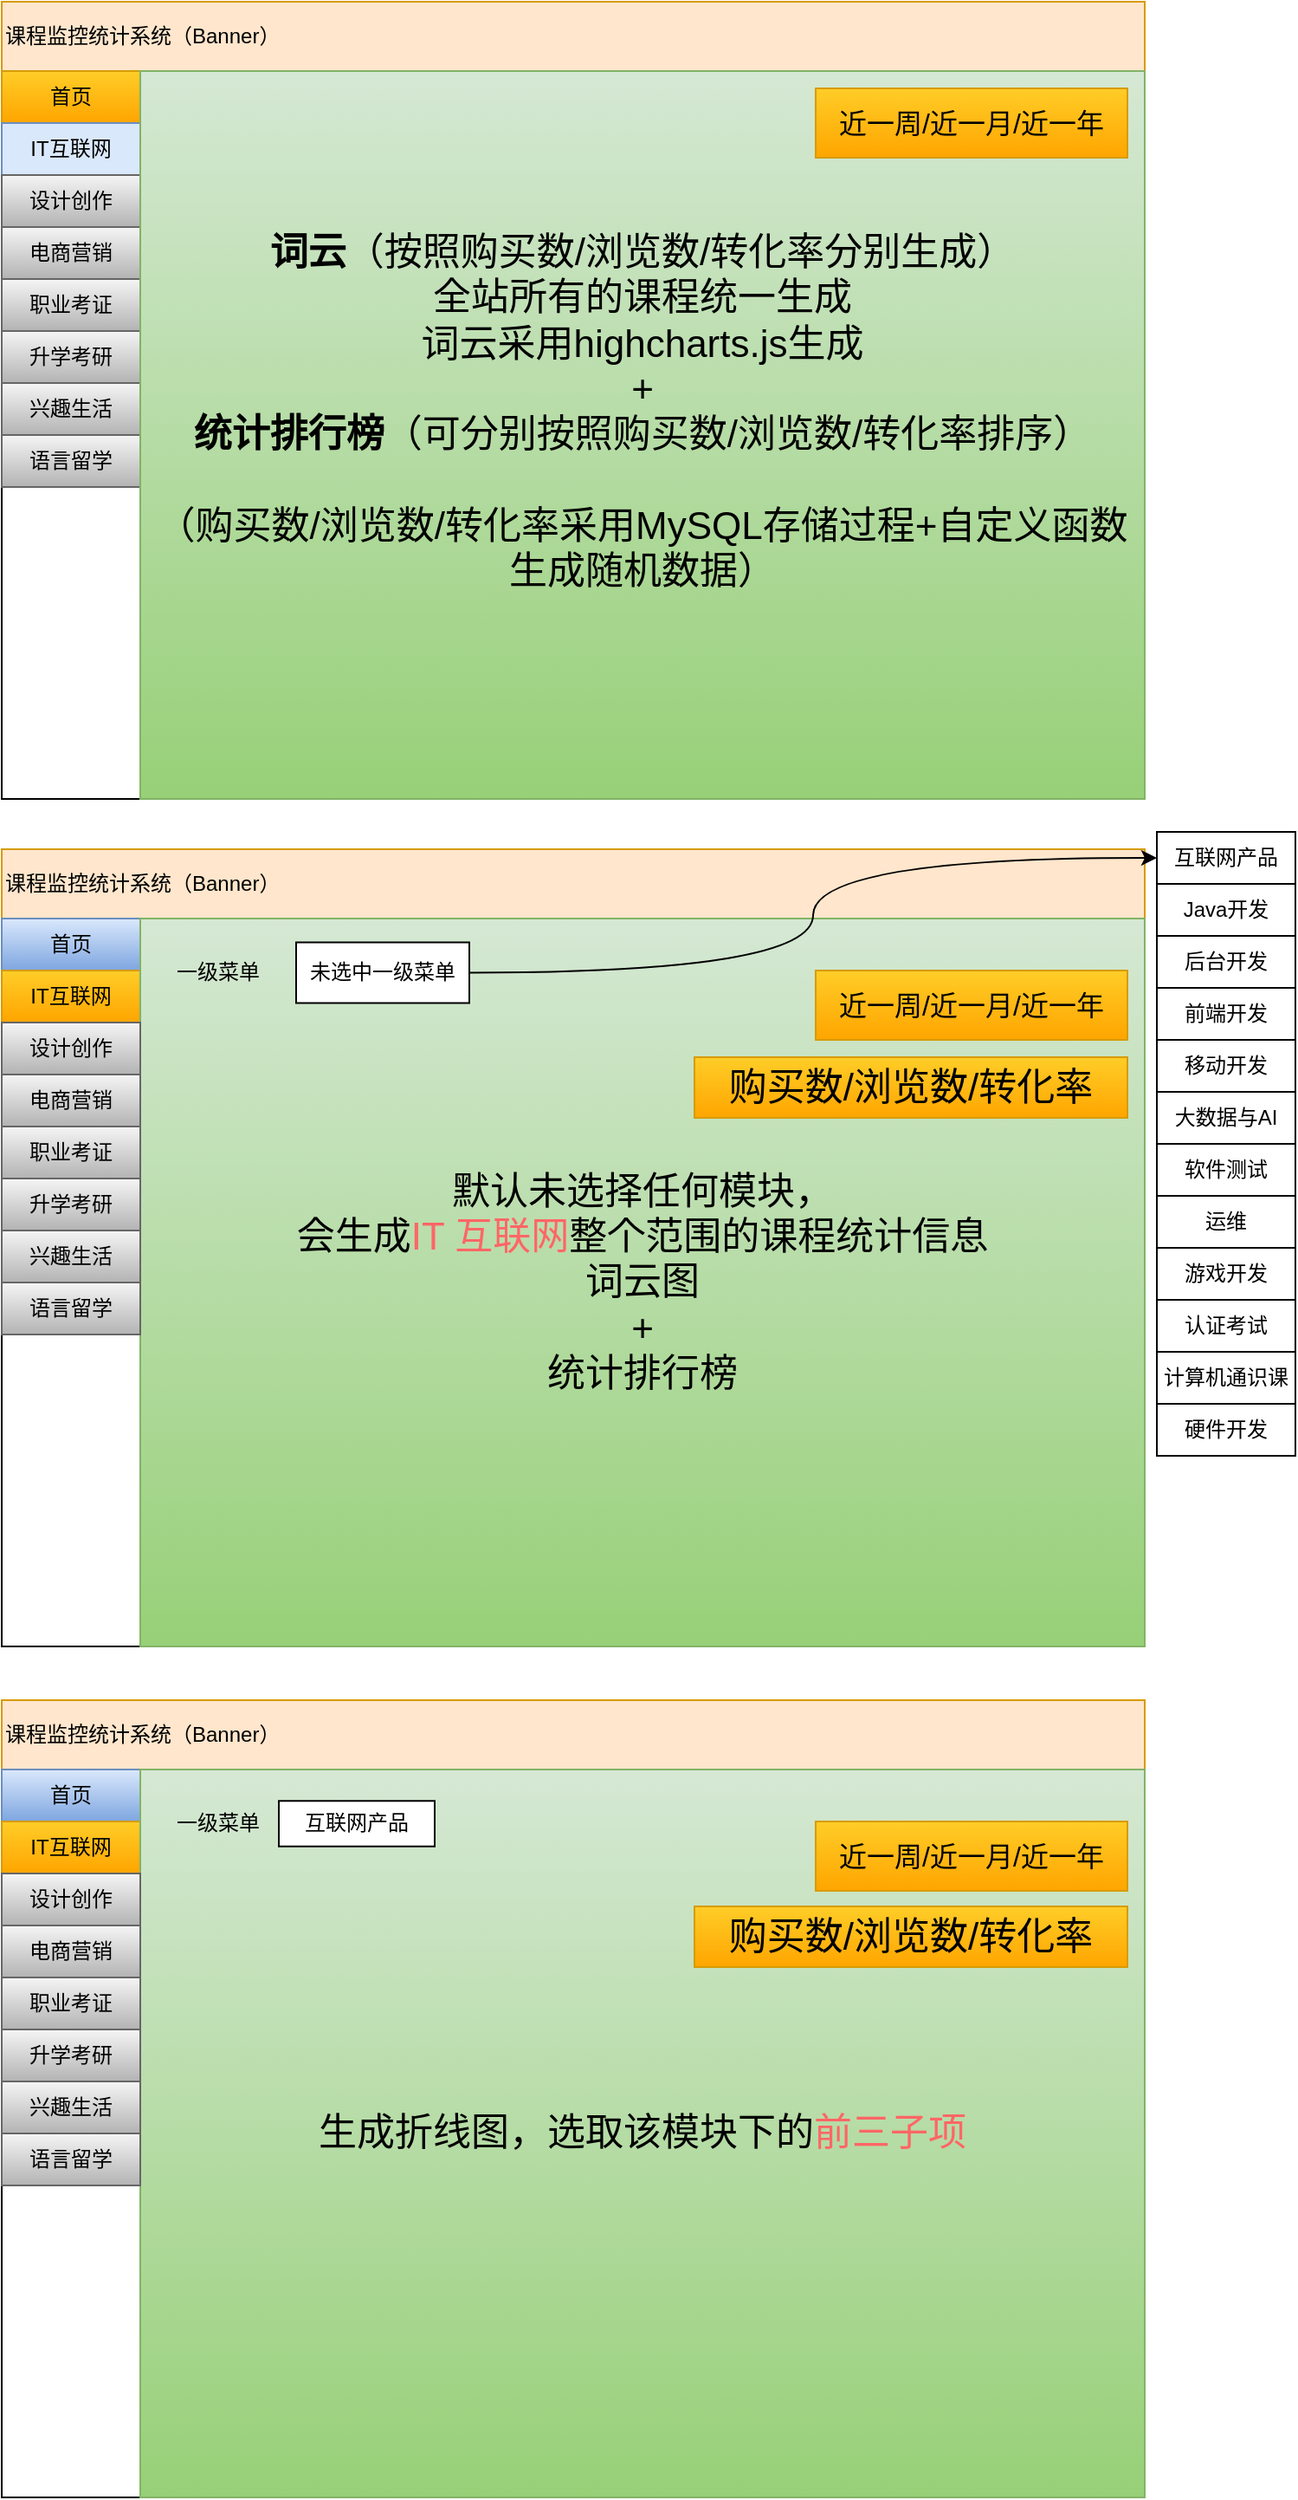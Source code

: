<mxfile version="14.4.2" type="github">
  <diagram id="nhFdNRNJwITIlTAktCPm" name="第 1 页">
    <mxGraphModel dx="1072" dy="584" grid="1" gridSize="10" guides="1" tooltips="1" connect="1" arrows="1" fold="1" page="1" pageScale="1" pageWidth="827" pageHeight="1169" math="0" shadow="0">
      <root>
        <mxCell id="0" />
        <mxCell id="1" parent="0" />
        <mxCell id="d5UvT95ruAMld8Yj-TKM-1" value="" style="rounded=0;whiteSpace=wrap;html=1;" vertex="1" parent="1">
          <mxGeometry x="73" y="70" width="660" height="460" as="geometry" />
        </mxCell>
        <mxCell id="d5UvT95ruAMld8Yj-TKM-2" value="课程监控统计系统（Banner）" style="rounded=0;whiteSpace=wrap;html=1;fillColor=#ffe6cc;strokeColor=#d79b00;align=left;" vertex="1" parent="1">
          <mxGeometry x="73" y="70" width="660" height="40" as="geometry" />
        </mxCell>
        <mxCell id="d5UvT95ruAMld8Yj-TKM-3" value="" style="rounded=0;whiteSpace=wrap;html=1;" vertex="1" parent="1">
          <mxGeometry x="73" y="110" width="80" height="420" as="geometry" />
        </mxCell>
        <mxCell id="d5UvT95ruAMld8Yj-TKM-4" value="首页" style="rounded=0;whiteSpace=wrap;html=1;fillColor=#ffcd28;strokeColor=#d79b00;gradientColor=#ffa500;" vertex="1" parent="1">
          <mxGeometry x="73" y="110" width="80" height="30" as="geometry" />
        </mxCell>
        <mxCell id="d5UvT95ruAMld8Yj-TKM-5" value="IT互联网" style="rounded=0;whiteSpace=wrap;html=1;fillColor=#dae8fc;strokeColor=#6c8ebf;" vertex="1" parent="1">
          <mxGeometry x="73" y="140" width="80" height="30" as="geometry" />
        </mxCell>
        <mxCell id="d5UvT95ruAMld8Yj-TKM-6" value="设计创作" style="rounded=0;whiteSpace=wrap;html=1;gradientColor=#b3b3b3;fillColor=#f5f5f5;strokeColor=#666666;" vertex="1" parent="1">
          <mxGeometry x="73" y="170" width="80" height="30" as="geometry" />
        </mxCell>
        <mxCell id="d5UvT95ruAMld8Yj-TKM-7" value="电商营销" style="rounded=0;whiteSpace=wrap;html=1;gradientColor=#b3b3b3;fillColor=#f5f5f5;strokeColor=#666666;" vertex="1" parent="1">
          <mxGeometry x="73" y="200" width="80" height="30" as="geometry" />
        </mxCell>
        <mxCell id="d5UvT95ruAMld8Yj-TKM-8" value="职业考证" style="rounded=0;whiteSpace=wrap;html=1;gradientColor=#b3b3b3;fillColor=#f5f5f5;strokeColor=#666666;" vertex="1" parent="1">
          <mxGeometry x="73" y="230" width="80" height="30" as="geometry" />
        </mxCell>
        <mxCell id="d5UvT95ruAMld8Yj-TKM-9" value="升学考研" style="rounded=0;whiteSpace=wrap;html=1;gradientColor=#b3b3b3;fillColor=#f5f5f5;strokeColor=#666666;" vertex="1" parent="1">
          <mxGeometry x="73" y="260" width="80" height="30" as="geometry" />
        </mxCell>
        <mxCell id="d5UvT95ruAMld8Yj-TKM-10" value="兴趣生活" style="rounded=0;whiteSpace=wrap;html=1;gradientColor=#b3b3b3;fillColor=#f5f5f5;strokeColor=#666666;" vertex="1" parent="1">
          <mxGeometry x="73" y="290" width="80" height="30" as="geometry" />
        </mxCell>
        <mxCell id="d5UvT95ruAMld8Yj-TKM-11" value="语言留学" style="rounded=0;whiteSpace=wrap;html=1;gradientColor=#b3b3b3;fillColor=#f5f5f5;strokeColor=#666666;" vertex="1" parent="1">
          <mxGeometry x="73" y="320" width="80" height="30" as="geometry" />
        </mxCell>
        <mxCell id="d5UvT95ruAMld8Yj-TKM-18" value="&lt;font style=&quot;font-size: 22px&quot;&gt;&lt;b&gt;词云&lt;/b&gt;（按照购买数/浏览数/转化率分别生成）&lt;br&gt;全站所有的课程统一生成&lt;br&gt;词云采用highcharts.js生成&lt;br&gt;+&lt;br&gt;&lt;b&gt;统计排行榜&lt;/b&gt;（可分别按照购买数/浏览数/转化率排序）&lt;br&gt;&lt;br&gt;（购买数/浏览数/转化率采用MySQL存储过程+自定义函数生成随机数据）&lt;br&gt;&lt;br&gt;&lt;/font&gt;" style="rounded=0;whiteSpace=wrap;html=1;gradientColor=#97d077;fillColor=#d5e8d4;strokeColor=#82b366;" vertex="1" parent="1">
          <mxGeometry x="153" y="110" width="580" height="420" as="geometry" />
        </mxCell>
        <mxCell id="d5UvT95ruAMld8Yj-TKM-20" value="" style="rounded=0;whiteSpace=wrap;html=1;" vertex="1" parent="1">
          <mxGeometry x="73" y="559" width="660" height="460" as="geometry" />
        </mxCell>
        <mxCell id="d5UvT95ruAMld8Yj-TKM-21" value="课程监控统计系统（Banner）" style="rounded=0;whiteSpace=wrap;html=1;fillColor=#ffe6cc;strokeColor=#d79b00;align=left;" vertex="1" parent="1">
          <mxGeometry x="73" y="559" width="660" height="40" as="geometry" />
        </mxCell>
        <mxCell id="d5UvT95ruAMld8Yj-TKM-22" value="" style="rounded=0;whiteSpace=wrap;html=1;" vertex="1" parent="1">
          <mxGeometry x="73" y="599" width="80" height="420" as="geometry" />
        </mxCell>
        <mxCell id="d5UvT95ruAMld8Yj-TKM-24" value="首页" style="rounded=0;whiteSpace=wrap;html=1;gradientColor=#7ea6e0;fillColor=#dae8fc;strokeColor=#6c8ebf;" vertex="1" parent="1">
          <mxGeometry x="73" y="599" width="80" height="30" as="geometry" />
        </mxCell>
        <mxCell id="d5UvT95ruAMld8Yj-TKM-25" value="IT互联网" style="rounded=0;whiteSpace=wrap;html=1;gradientColor=#ffa500;fillColor=#ffcd28;strokeColor=#d79b00;" vertex="1" parent="1">
          <mxGeometry x="73" y="629" width="80" height="30" as="geometry" />
        </mxCell>
        <mxCell id="d5UvT95ruAMld8Yj-TKM-51" value="&lt;font style=&quot;font-size: 22px&quot;&gt;默认未选择任何模块，&lt;br&gt;会生成&lt;font color=&quot;#ff6666&quot;&gt;IT 互联网&lt;/font&gt;整个范围的课程统计信息&lt;br&gt;词云图&lt;br&gt;+&lt;br&gt;统计排行榜&lt;/font&gt;" style="rounded=0;whiteSpace=wrap;html=1;gradientColor=#97d077;fillColor=#d5e8d4;strokeColor=#82b366;" vertex="1" parent="1">
          <mxGeometry x="153" y="599" width="580" height="420" as="geometry" />
        </mxCell>
        <mxCell id="d5UvT95ruAMld8Yj-TKM-52" value="设计创作" style="rounded=0;whiteSpace=wrap;html=1;gradientColor=#b3b3b3;fillColor=#f5f5f5;strokeColor=#666666;" vertex="1" parent="1">
          <mxGeometry x="73" y="659" width="80" height="30" as="geometry" />
        </mxCell>
        <mxCell id="d5UvT95ruAMld8Yj-TKM-53" value="电商营销" style="rounded=0;whiteSpace=wrap;html=1;gradientColor=#b3b3b3;fillColor=#f5f5f5;strokeColor=#666666;" vertex="1" parent="1">
          <mxGeometry x="73" y="689" width="80" height="30" as="geometry" />
        </mxCell>
        <mxCell id="d5UvT95ruAMld8Yj-TKM-54" value="职业考证" style="rounded=0;whiteSpace=wrap;html=1;gradientColor=#b3b3b3;fillColor=#f5f5f5;strokeColor=#666666;" vertex="1" parent="1">
          <mxGeometry x="73" y="719" width="80" height="30" as="geometry" />
        </mxCell>
        <mxCell id="d5UvT95ruAMld8Yj-TKM-55" value="升学考研" style="rounded=0;whiteSpace=wrap;html=1;gradientColor=#b3b3b3;fillColor=#f5f5f5;strokeColor=#666666;" vertex="1" parent="1">
          <mxGeometry x="73" y="749" width="80" height="30" as="geometry" />
        </mxCell>
        <mxCell id="d5UvT95ruAMld8Yj-TKM-56" value="兴趣生活" style="rounded=0;whiteSpace=wrap;html=1;gradientColor=#b3b3b3;fillColor=#f5f5f5;strokeColor=#666666;" vertex="1" parent="1">
          <mxGeometry x="73" y="779" width="80" height="30" as="geometry" />
        </mxCell>
        <mxCell id="d5UvT95ruAMld8Yj-TKM-57" value="语言留学" style="rounded=0;whiteSpace=wrap;html=1;gradientColor=#b3b3b3;fillColor=#f5f5f5;strokeColor=#666666;" vertex="1" parent="1">
          <mxGeometry x="73" y="809" width="80" height="30" as="geometry" />
        </mxCell>
        <mxCell id="d5UvT95ruAMld8Yj-TKM-73" style="edgeStyle=orthogonalEdgeStyle;curved=1;rounded=0;orthogonalLoop=1;jettySize=auto;html=1;exitX=1;exitY=0.5;exitDx=0;exitDy=0;entryX=0;entryY=0.5;entryDx=0;entryDy=0;" edge="1" parent="1" source="d5UvT95ruAMld8Yj-TKM-59" target="d5UvT95ruAMld8Yj-TKM-39">
          <mxGeometry relative="1" as="geometry" />
        </mxCell>
        <mxCell id="d5UvT95ruAMld8Yj-TKM-59" value="未选中一级菜单" style="rounded=0;whiteSpace=wrap;html=1;" vertex="1" parent="1">
          <mxGeometry x="243" y="612.75" width="100" height="35" as="geometry" />
        </mxCell>
        <mxCell id="d5UvT95ruAMld8Yj-TKM-39" value="互联网产品" style="rounded=0;whiteSpace=wrap;html=1;" vertex="1" parent="1">
          <mxGeometry x="740" y="549" width="80" height="30" as="geometry" />
        </mxCell>
        <mxCell id="d5UvT95ruAMld8Yj-TKM-40" value="Java开发" style="rounded=0;whiteSpace=wrap;html=1;" vertex="1" parent="1">
          <mxGeometry x="740" y="579" width="80" height="30" as="geometry" />
        </mxCell>
        <mxCell id="d5UvT95ruAMld8Yj-TKM-41" value="后台开发" style="rounded=0;whiteSpace=wrap;html=1;" vertex="1" parent="1">
          <mxGeometry x="740" y="609" width="80" height="30" as="geometry" />
        </mxCell>
        <mxCell id="d5UvT95ruAMld8Yj-TKM-42" value="前端开发" style="rounded=0;whiteSpace=wrap;html=1;" vertex="1" parent="1">
          <mxGeometry x="740" y="639" width="80" height="30" as="geometry" />
        </mxCell>
        <mxCell id="d5UvT95ruAMld8Yj-TKM-43" value="移动开发" style="rounded=0;whiteSpace=wrap;html=1;" vertex="1" parent="1">
          <mxGeometry x="740" y="669" width="80" height="30" as="geometry" />
        </mxCell>
        <mxCell id="d5UvT95ruAMld8Yj-TKM-44" value="大数据与AI" style="rounded=0;whiteSpace=wrap;html=1;" vertex="1" parent="1">
          <mxGeometry x="740" y="699" width="80" height="30" as="geometry" />
        </mxCell>
        <mxCell id="d5UvT95ruAMld8Yj-TKM-45" value="软件测试" style="rounded=0;whiteSpace=wrap;html=1;" vertex="1" parent="1">
          <mxGeometry x="740" y="729" width="80" height="30" as="geometry" />
        </mxCell>
        <mxCell id="d5UvT95ruAMld8Yj-TKM-46" value="运维" style="rounded=0;whiteSpace=wrap;html=1;" vertex="1" parent="1">
          <mxGeometry x="740" y="759" width="80" height="30" as="geometry" />
        </mxCell>
        <mxCell id="d5UvT95ruAMld8Yj-TKM-47" value="游戏开发" style="rounded=0;whiteSpace=wrap;html=1;" vertex="1" parent="1">
          <mxGeometry x="740" y="789" width="80" height="30" as="geometry" />
        </mxCell>
        <mxCell id="d5UvT95ruAMld8Yj-TKM-48" value="认证考试" style="rounded=0;whiteSpace=wrap;html=1;" vertex="1" parent="1">
          <mxGeometry x="740" y="819" width="80" height="30" as="geometry" />
        </mxCell>
        <mxCell id="d5UvT95ruAMld8Yj-TKM-49" value="计算机通识课" style="rounded=0;whiteSpace=wrap;html=1;" vertex="1" parent="1">
          <mxGeometry x="740" y="849" width="80" height="30" as="geometry" />
        </mxCell>
        <mxCell id="d5UvT95ruAMld8Yj-TKM-50" value="硬件开发" style="rounded=0;whiteSpace=wrap;html=1;" vertex="1" parent="1">
          <mxGeometry x="740" y="879" width="80" height="30" as="geometry" />
        </mxCell>
        <mxCell id="d5UvT95ruAMld8Yj-TKM-72" value="一级菜单" style="text;html=1;strokeColor=none;fillColor=none;align=center;verticalAlign=middle;whiteSpace=wrap;rounded=0;" vertex="1" parent="1">
          <mxGeometry x="163" y="623.38" width="70" height="13.75" as="geometry" />
        </mxCell>
        <mxCell id="d5UvT95ruAMld8Yj-TKM-75" value="&lt;font style=&quot;font-size: 16px&quot;&gt;近一周/近一月/近一年&lt;/font&gt;" style="rounded=0;whiteSpace=wrap;html=1;gradientColor=#ffa500;fillColor=#ffcd28;strokeColor=#d79b00;" vertex="1" parent="1">
          <mxGeometry x="543" y="120" width="180" height="40" as="geometry" />
        </mxCell>
        <mxCell id="d5UvT95ruAMld8Yj-TKM-76" value="&lt;font style=&quot;font-size: 16px&quot;&gt;近一周/近一月/近一年&lt;/font&gt;" style="rounded=0;whiteSpace=wrap;html=1;gradientColor=#ffa500;fillColor=#ffcd28;strokeColor=#d79b00;" vertex="1" parent="1">
          <mxGeometry x="543" y="629" width="180" height="40" as="geometry" />
        </mxCell>
        <mxCell id="d5UvT95ruAMld8Yj-TKM-77" value="" style="rounded=0;whiteSpace=wrap;html=1;" vertex="1" parent="1">
          <mxGeometry x="73" y="1050" width="660" height="460" as="geometry" />
        </mxCell>
        <mxCell id="d5UvT95ruAMld8Yj-TKM-78" value="课程监控统计系统（Banner）" style="rounded=0;whiteSpace=wrap;html=1;fillColor=#ffe6cc;strokeColor=#d79b00;align=left;" vertex="1" parent="1">
          <mxGeometry x="73" y="1050" width="660" height="40" as="geometry" />
        </mxCell>
        <mxCell id="d5UvT95ruAMld8Yj-TKM-79" value="" style="rounded=0;whiteSpace=wrap;html=1;" vertex="1" parent="1">
          <mxGeometry x="73" y="1090" width="80" height="420" as="geometry" />
        </mxCell>
        <mxCell id="d5UvT95ruAMld8Yj-TKM-80" value="首页" style="rounded=0;whiteSpace=wrap;html=1;gradientColor=#7ea6e0;fillColor=#dae8fc;strokeColor=#6c8ebf;" vertex="1" parent="1">
          <mxGeometry x="73" y="1090" width="80" height="30" as="geometry" />
        </mxCell>
        <mxCell id="d5UvT95ruAMld8Yj-TKM-81" value="IT互联网" style="rounded=0;whiteSpace=wrap;html=1;gradientColor=#ffa500;fillColor=#ffcd28;strokeColor=#d79b00;" vertex="1" parent="1">
          <mxGeometry x="73" y="1120" width="80" height="30" as="geometry" />
        </mxCell>
        <mxCell id="d5UvT95ruAMld8Yj-TKM-82" value="&lt;font style=&quot;font-size: 22px&quot;&gt;生成折线图，选取该模块下的&lt;font color=&quot;#ff6666&quot;&gt;前三子项&lt;/font&gt;&lt;br&gt;&lt;/font&gt;" style="rounded=0;whiteSpace=wrap;html=1;gradientColor=#97d077;fillColor=#d5e8d4;strokeColor=#82b366;" vertex="1" parent="1">
          <mxGeometry x="153" y="1090" width="580" height="420" as="geometry" />
        </mxCell>
        <mxCell id="d5UvT95ruAMld8Yj-TKM-83" value="设计创作" style="rounded=0;whiteSpace=wrap;html=1;gradientColor=#b3b3b3;fillColor=#f5f5f5;strokeColor=#666666;" vertex="1" parent="1">
          <mxGeometry x="73" y="1150" width="80" height="30" as="geometry" />
        </mxCell>
        <mxCell id="d5UvT95ruAMld8Yj-TKM-84" value="电商营销" style="rounded=0;whiteSpace=wrap;html=1;gradientColor=#b3b3b3;fillColor=#f5f5f5;strokeColor=#666666;" vertex="1" parent="1">
          <mxGeometry x="73" y="1180" width="80" height="30" as="geometry" />
        </mxCell>
        <mxCell id="d5UvT95ruAMld8Yj-TKM-85" value="职业考证" style="rounded=0;whiteSpace=wrap;html=1;gradientColor=#b3b3b3;fillColor=#f5f5f5;strokeColor=#666666;" vertex="1" parent="1">
          <mxGeometry x="73" y="1210" width="80" height="30" as="geometry" />
        </mxCell>
        <mxCell id="d5UvT95ruAMld8Yj-TKM-86" value="升学考研" style="rounded=0;whiteSpace=wrap;html=1;gradientColor=#b3b3b3;fillColor=#f5f5f5;strokeColor=#666666;" vertex="1" parent="1">
          <mxGeometry x="73" y="1240" width="80" height="30" as="geometry" />
        </mxCell>
        <mxCell id="d5UvT95ruAMld8Yj-TKM-87" value="兴趣生活" style="rounded=0;whiteSpace=wrap;html=1;gradientColor=#b3b3b3;fillColor=#f5f5f5;strokeColor=#666666;" vertex="1" parent="1">
          <mxGeometry x="73" y="1270" width="80" height="30" as="geometry" />
        </mxCell>
        <mxCell id="d5UvT95ruAMld8Yj-TKM-88" value="语言留学" style="rounded=0;whiteSpace=wrap;html=1;gradientColor=#b3b3b3;fillColor=#f5f5f5;strokeColor=#666666;" vertex="1" parent="1">
          <mxGeometry x="73" y="1300" width="80" height="30" as="geometry" />
        </mxCell>
        <mxCell id="d5UvT95ruAMld8Yj-TKM-90" value="互联网产品" style="rounded=0;whiteSpace=wrap;html=1;" vertex="1" parent="1">
          <mxGeometry x="233" y="1108.13" width="90" height="26.25" as="geometry" />
        </mxCell>
        <mxCell id="d5UvT95ruAMld8Yj-TKM-103" value="一级菜单" style="text;html=1;strokeColor=none;fillColor=none;align=center;verticalAlign=middle;whiteSpace=wrap;rounded=0;" vertex="1" parent="1">
          <mxGeometry x="163" y="1114.38" width="70" height="13.75" as="geometry" />
        </mxCell>
        <mxCell id="d5UvT95ruAMld8Yj-TKM-104" value="&lt;font style=&quot;font-size: 16px&quot;&gt;近一周/近一月/近一年&lt;/font&gt;" style="rounded=0;whiteSpace=wrap;html=1;gradientColor=#ffa500;fillColor=#ffcd28;strokeColor=#d79b00;" vertex="1" parent="1">
          <mxGeometry x="543" y="1120" width="180" height="40" as="geometry" />
        </mxCell>
        <mxCell id="d5UvT95ruAMld8Yj-TKM-109" value="&lt;span style=&quot;font-size: 22px&quot;&gt;购买数/浏览数/转化率&lt;/span&gt;" style="rounded=0;whiteSpace=wrap;html=1;gradientColor=#ffa500;fillColor=#ffcd28;strokeColor=#d79b00;" vertex="1" parent="1">
          <mxGeometry x="473" y="1169" width="250" height="35" as="geometry" />
        </mxCell>
        <mxCell id="d5UvT95ruAMld8Yj-TKM-110" value="&lt;span style=&quot;font-size: 22px&quot;&gt;购买数/浏览数/转化率&lt;/span&gt;" style="rounded=0;whiteSpace=wrap;html=1;gradientColor=#ffa500;fillColor=#ffcd28;strokeColor=#d79b00;" vertex="1" parent="1">
          <mxGeometry x="473" y="679" width="250" height="35" as="geometry" />
        </mxCell>
      </root>
    </mxGraphModel>
  </diagram>
</mxfile>

